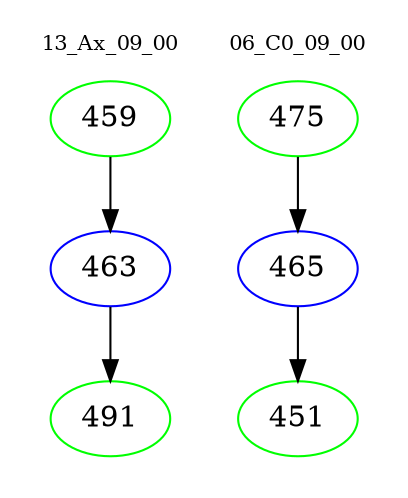 digraph{
subgraph cluster_0 {
color = white
label = "13_Ax_09_00";
fontsize=10;
T0_459 [label="459", color="green"]
T0_459 -> T0_463 [color="black"]
T0_463 [label="463", color="blue"]
T0_463 -> T0_491 [color="black"]
T0_491 [label="491", color="green"]
}
subgraph cluster_1 {
color = white
label = "06_C0_09_00";
fontsize=10;
T1_475 [label="475", color="green"]
T1_475 -> T1_465 [color="black"]
T1_465 [label="465", color="blue"]
T1_465 -> T1_451 [color="black"]
T1_451 [label="451", color="green"]
}
}
